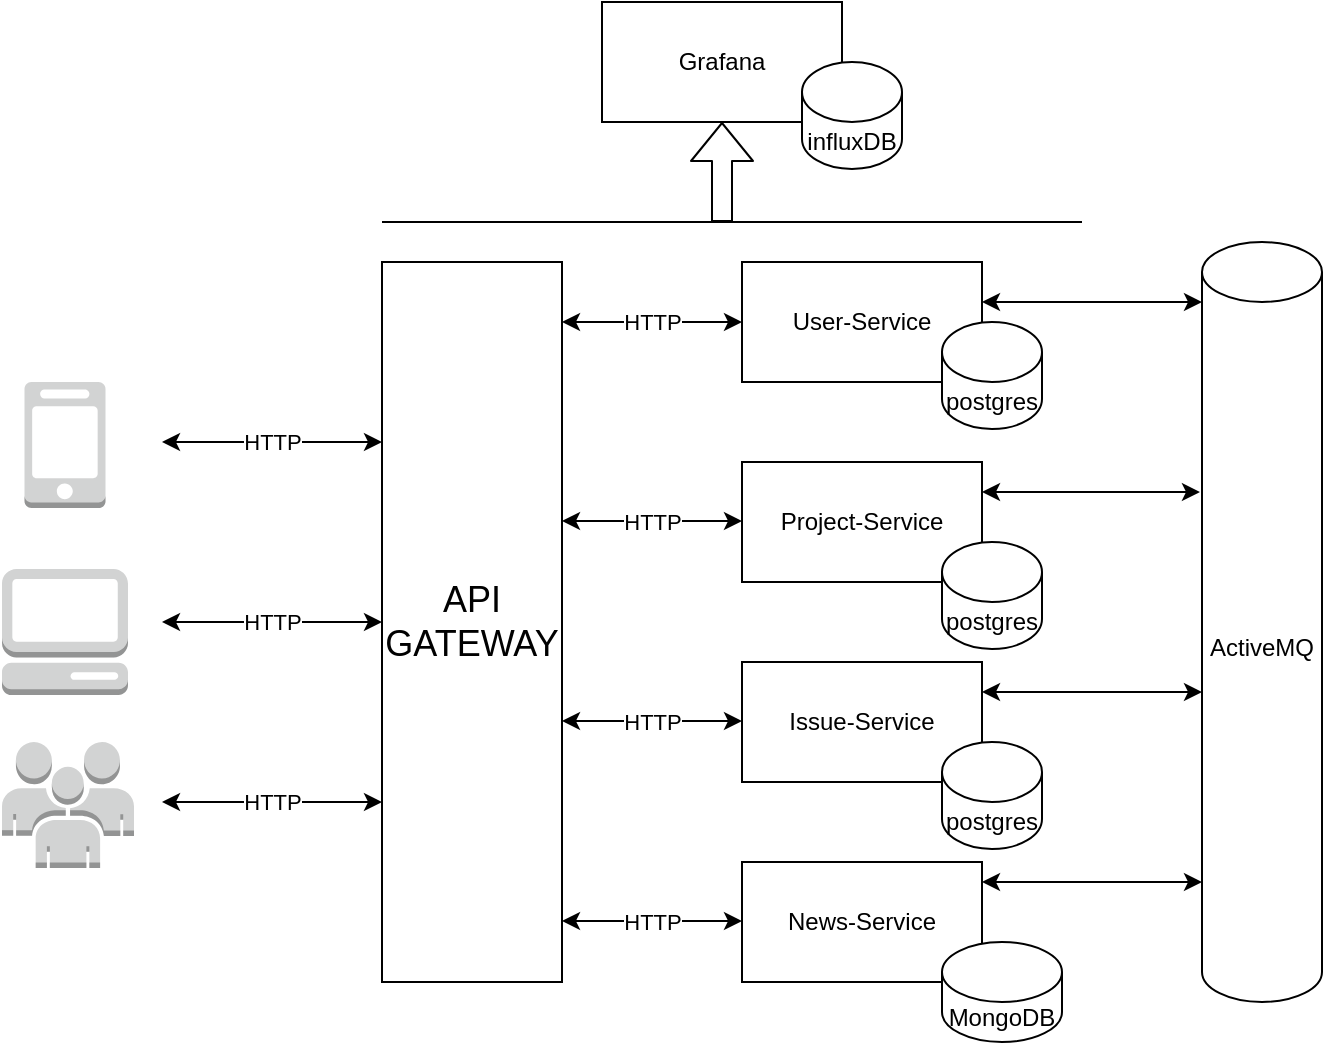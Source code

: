 <mxfile version="14.9.4" type="google"><diagram id="uU2B3emXFbHm7wEsQuSl" name="Page-1"><mxGraphModel dx="1221" dy="644" grid="1" gridSize="10" guides="1" tooltips="1" connect="1" arrows="1" fold="1" page="1" pageScale="1" pageWidth="827" pageHeight="1169" math="0" shadow="0"><root><mxCell id="0"/><mxCell id="1" parent="0"/><mxCell id="8vOG2aYcTXdXP15vq2ha-8" value="&lt;font style=&quot;font-size: 18px&quot;&gt;API GATEWAY&lt;/font&gt;" style="rounded=0;whiteSpace=wrap;html=1;" vertex="1" parent="1"><mxGeometry x="190" y="240" width="90" height="360" as="geometry"/></mxCell><mxCell id="8vOG2aYcTXdXP15vq2ha-9" value="HTTP" style="endArrow=classic;startArrow=classic;html=1;entryX=0;entryY=0.25;entryDx=0;entryDy=0;" edge="1" parent="1" target="8vOG2aYcTXdXP15vq2ha-8"><mxGeometry width="50" height="50" relative="1" as="geometry"><mxPoint x="80" y="330" as="sourcePoint"/><mxPoint x="90" y="260" as="targetPoint"/></mxGeometry></mxCell><mxCell id="8vOG2aYcTXdXP15vq2ha-10" value="HTTP" style="endArrow=classic;startArrow=classic;html=1;entryX=0;entryY=0.5;entryDx=0;entryDy=0;" edge="1" parent="1" target="8vOG2aYcTXdXP15vq2ha-8"><mxGeometry width="50" height="50" relative="1" as="geometry"><mxPoint x="80" y="420" as="sourcePoint"/><mxPoint x="120" y="510" as="targetPoint"/></mxGeometry></mxCell><mxCell id="8vOG2aYcTXdXP15vq2ha-11" value="HTTP" style="endArrow=classic;startArrow=classic;html=1;entryX=0;entryY=0.75;entryDx=0;entryDy=0;" edge="1" parent="1" target="8vOG2aYcTXdXP15vq2ha-8"><mxGeometry width="50" height="50" relative="1" as="geometry"><mxPoint x="80" y="510" as="sourcePoint"/><mxPoint x="120" y="560" as="targetPoint"/></mxGeometry></mxCell><mxCell id="8vOG2aYcTXdXP15vq2ha-12" value="" style="outlineConnect=0;dashed=0;verticalLabelPosition=bottom;verticalAlign=top;align=center;html=1;shape=mxgraph.aws3.mobile_client;fillColor=#D2D3D3;gradientColor=none;" vertex="1" parent="1"><mxGeometry x="11.25" y="300" width="40.5" height="63" as="geometry"/></mxCell><mxCell id="8vOG2aYcTXdXP15vq2ha-13" value="" style="outlineConnect=0;dashed=0;verticalLabelPosition=bottom;verticalAlign=top;align=center;html=1;shape=mxgraph.aws3.management_console;fillColor=#D2D3D3;gradientColor=none;" vertex="1" parent="1"><mxGeometry y="393.5" width="63" height="63" as="geometry"/></mxCell><mxCell id="8vOG2aYcTXdXP15vq2ha-14" value="" style="outlineConnect=0;dashed=0;verticalLabelPosition=bottom;verticalAlign=top;align=center;html=1;shape=mxgraph.aws3.users;fillColor=#D2D3D3;gradientColor=none;" vertex="1" parent="1"><mxGeometry y="480" width="66" height="63" as="geometry"/></mxCell><mxCell id="8vOG2aYcTXdXP15vq2ha-15" value="User-Service" style="rounded=0;whiteSpace=wrap;html=1;" vertex="1" parent="1"><mxGeometry x="370" y="240" width="120" height="60" as="geometry"/></mxCell><mxCell id="8vOG2aYcTXdXP15vq2ha-16" value="Project-Service" style="rounded=0;whiteSpace=wrap;html=1;" vertex="1" parent="1"><mxGeometry x="370" y="340" width="120" height="60" as="geometry"/></mxCell><mxCell id="8vOG2aYcTXdXP15vq2ha-17" value="Issue-Service" style="rounded=0;whiteSpace=wrap;html=1;" vertex="1" parent="1"><mxGeometry x="370" y="440" width="120" height="60" as="geometry"/></mxCell><mxCell id="8vOG2aYcTXdXP15vq2ha-18" value="News-Service" style="rounded=0;whiteSpace=wrap;html=1;" vertex="1" parent="1"><mxGeometry x="370" y="540" width="120" height="60" as="geometry"/></mxCell><mxCell id="8vOG2aYcTXdXP15vq2ha-22" value="postgres" style="shape=cylinder3;whiteSpace=wrap;html=1;boundedLbl=1;backgroundOutline=1;size=15;" vertex="1" parent="1"><mxGeometry x="470" y="380" width="50" height="53.5" as="geometry"/></mxCell><mxCell id="8vOG2aYcTXdXP15vq2ha-24" value="postgres" style="shape=cylinder3;whiteSpace=wrap;html=1;boundedLbl=1;backgroundOutline=1;size=15;" vertex="1" parent="1"><mxGeometry x="470" y="480" width="50" height="53.5" as="geometry"/></mxCell><mxCell id="8vOG2aYcTXdXP15vq2ha-25" value="MongoDB" style="shape=cylinder3;whiteSpace=wrap;html=1;boundedLbl=1;backgroundOutline=1;size=15;" vertex="1" parent="1"><mxGeometry x="470" y="580" width="60" height="50" as="geometry"/></mxCell><mxCell id="8vOG2aYcTXdXP15vq2ha-26" value="postgres" style="shape=cylinder3;whiteSpace=wrap;html=1;boundedLbl=1;backgroundOutline=1;size=15;" vertex="1" parent="1"><mxGeometry x="470" y="270" width="50" height="53.5" as="geometry"/></mxCell><mxCell id="8vOG2aYcTXdXP15vq2ha-27" value="ActiveMQ" style="shape=cylinder3;whiteSpace=wrap;html=1;boundedLbl=1;backgroundOutline=1;size=15;" vertex="1" parent="1"><mxGeometry x="600" y="230" width="60" height="380" as="geometry"/></mxCell><mxCell id="8vOG2aYcTXdXP15vq2ha-28" value="" style="endArrow=classic;startArrow=classic;html=1;exitX=1;exitY=0.25;exitDx=0;exitDy=0;entryX=-0.017;entryY=0.329;entryDx=0;entryDy=0;entryPerimeter=0;" edge="1" parent="1" source="8vOG2aYcTXdXP15vq2ha-16" target="8vOG2aYcTXdXP15vq2ha-27"><mxGeometry width="50" height="50" relative="1" as="geometry"><mxPoint x="790" y="380" as="sourcePoint"/><mxPoint x="840" y="330" as="targetPoint"/></mxGeometry></mxCell><mxCell id="8vOG2aYcTXdXP15vq2ha-29" value="" style="endArrow=classic;startArrow=classic;html=1;exitX=1;exitY=0.25;exitDx=0;exitDy=0;" edge="1" parent="1" source="8vOG2aYcTXdXP15vq2ha-17"><mxGeometry width="50" height="50" relative="1" as="geometry"><mxPoint x="492" y="455" as="sourcePoint"/><mxPoint x="600" y="455" as="targetPoint"/></mxGeometry></mxCell><mxCell id="8vOG2aYcTXdXP15vq2ha-31" value="" style="endArrow=classic;startArrow=classic;html=1;exitX=1;exitY=0.25;exitDx=0;exitDy=0;" edge="1" parent="1"><mxGeometry width="50" height="50" relative="1" as="geometry"><mxPoint x="490" y="260" as="sourcePoint"/><mxPoint x="600" y="260" as="targetPoint"/></mxGeometry></mxCell><mxCell id="8vOG2aYcTXdXP15vq2ha-32" value="" style="endArrow=classic;startArrow=classic;html=1;exitX=1;exitY=0.25;exitDx=0;exitDy=0;" edge="1" parent="1"><mxGeometry width="50" height="50" relative="1" as="geometry"><mxPoint x="490" y="550" as="sourcePoint"/><mxPoint x="600" y="550" as="targetPoint"/></mxGeometry></mxCell><mxCell id="8vOG2aYcTXdXP15vq2ha-34" value="HTTP" style="endArrow=classic;startArrow=classic;html=1;entryX=0;entryY=0.25;entryDx=0;entryDy=0;" edge="1" parent="1"><mxGeometry width="50" height="50" relative="1" as="geometry"><mxPoint x="280" y="270" as="sourcePoint"/><mxPoint x="370" y="270" as="targetPoint"/></mxGeometry></mxCell><mxCell id="8vOG2aYcTXdXP15vq2ha-35" value="HTTP" style="endArrow=classic;startArrow=classic;html=1;entryX=0;entryY=0.25;entryDx=0;entryDy=0;" edge="1" parent="1"><mxGeometry width="50" height="50" relative="1" as="geometry"><mxPoint x="280" y="369.5" as="sourcePoint"/><mxPoint x="370" y="369.5" as="targetPoint"/></mxGeometry></mxCell><mxCell id="8vOG2aYcTXdXP15vq2ha-36" value="HTTP" style="endArrow=classic;startArrow=classic;html=1;entryX=0;entryY=0.25;entryDx=0;entryDy=0;" edge="1" parent="1"><mxGeometry width="50" height="50" relative="1" as="geometry"><mxPoint x="280" y="469.5" as="sourcePoint"/><mxPoint x="370" y="469.5" as="targetPoint"/></mxGeometry></mxCell><mxCell id="8vOG2aYcTXdXP15vq2ha-37" value="HTTP" style="endArrow=classic;startArrow=classic;html=1;entryX=0;entryY=0.25;entryDx=0;entryDy=0;" edge="1" parent="1"><mxGeometry width="50" height="50" relative="1" as="geometry"><mxPoint x="280" y="569.5" as="sourcePoint"/><mxPoint x="370" y="569.5" as="targetPoint"/></mxGeometry></mxCell><mxCell id="8vOG2aYcTXdXP15vq2ha-40" value="Grafana" style="rounded=0;whiteSpace=wrap;html=1;" vertex="1" parent="1"><mxGeometry x="300" y="110" width="120" height="60" as="geometry"/></mxCell><mxCell id="8vOG2aYcTXdXP15vq2ha-41" value="influxDB" style="shape=cylinder3;whiteSpace=wrap;html=1;boundedLbl=1;backgroundOutline=1;size=15;" vertex="1" parent="1"><mxGeometry x="400" y="140" width="50" height="53.5" as="geometry"/></mxCell><mxCell id="8vOG2aYcTXdXP15vq2ha-45" value="" style="endArrow=none;html=1;" edge="1" parent="1"><mxGeometry width="50" height="50" relative="1" as="geometry"><mxPoint x="190" y="220" as="sourcePoint"/><mxPoint x="540" y="220" as="targetPoint"/></mxGeometry></mxCell><mxCell id="8vOG2aYcTXdXP15vq2ha-46" value="" style="shape=flexArrow;endArrow=classic;html=1;entryX=0.5;entryY=1;entryDx=0;entryDy=0;" edge="1" parent="1" target="8vOG2aYcTXdXP15vq2ha-40"><mxGeometry width="50" height="50" relative="1" as="geometry"><mxPoint x="360" y="220" as="sourcePoint"/><mxPoint x="230" y="170" as="targetPoint"/></mxGeometry></mxCell></root></mxGraphModel></diagram></mxfile>